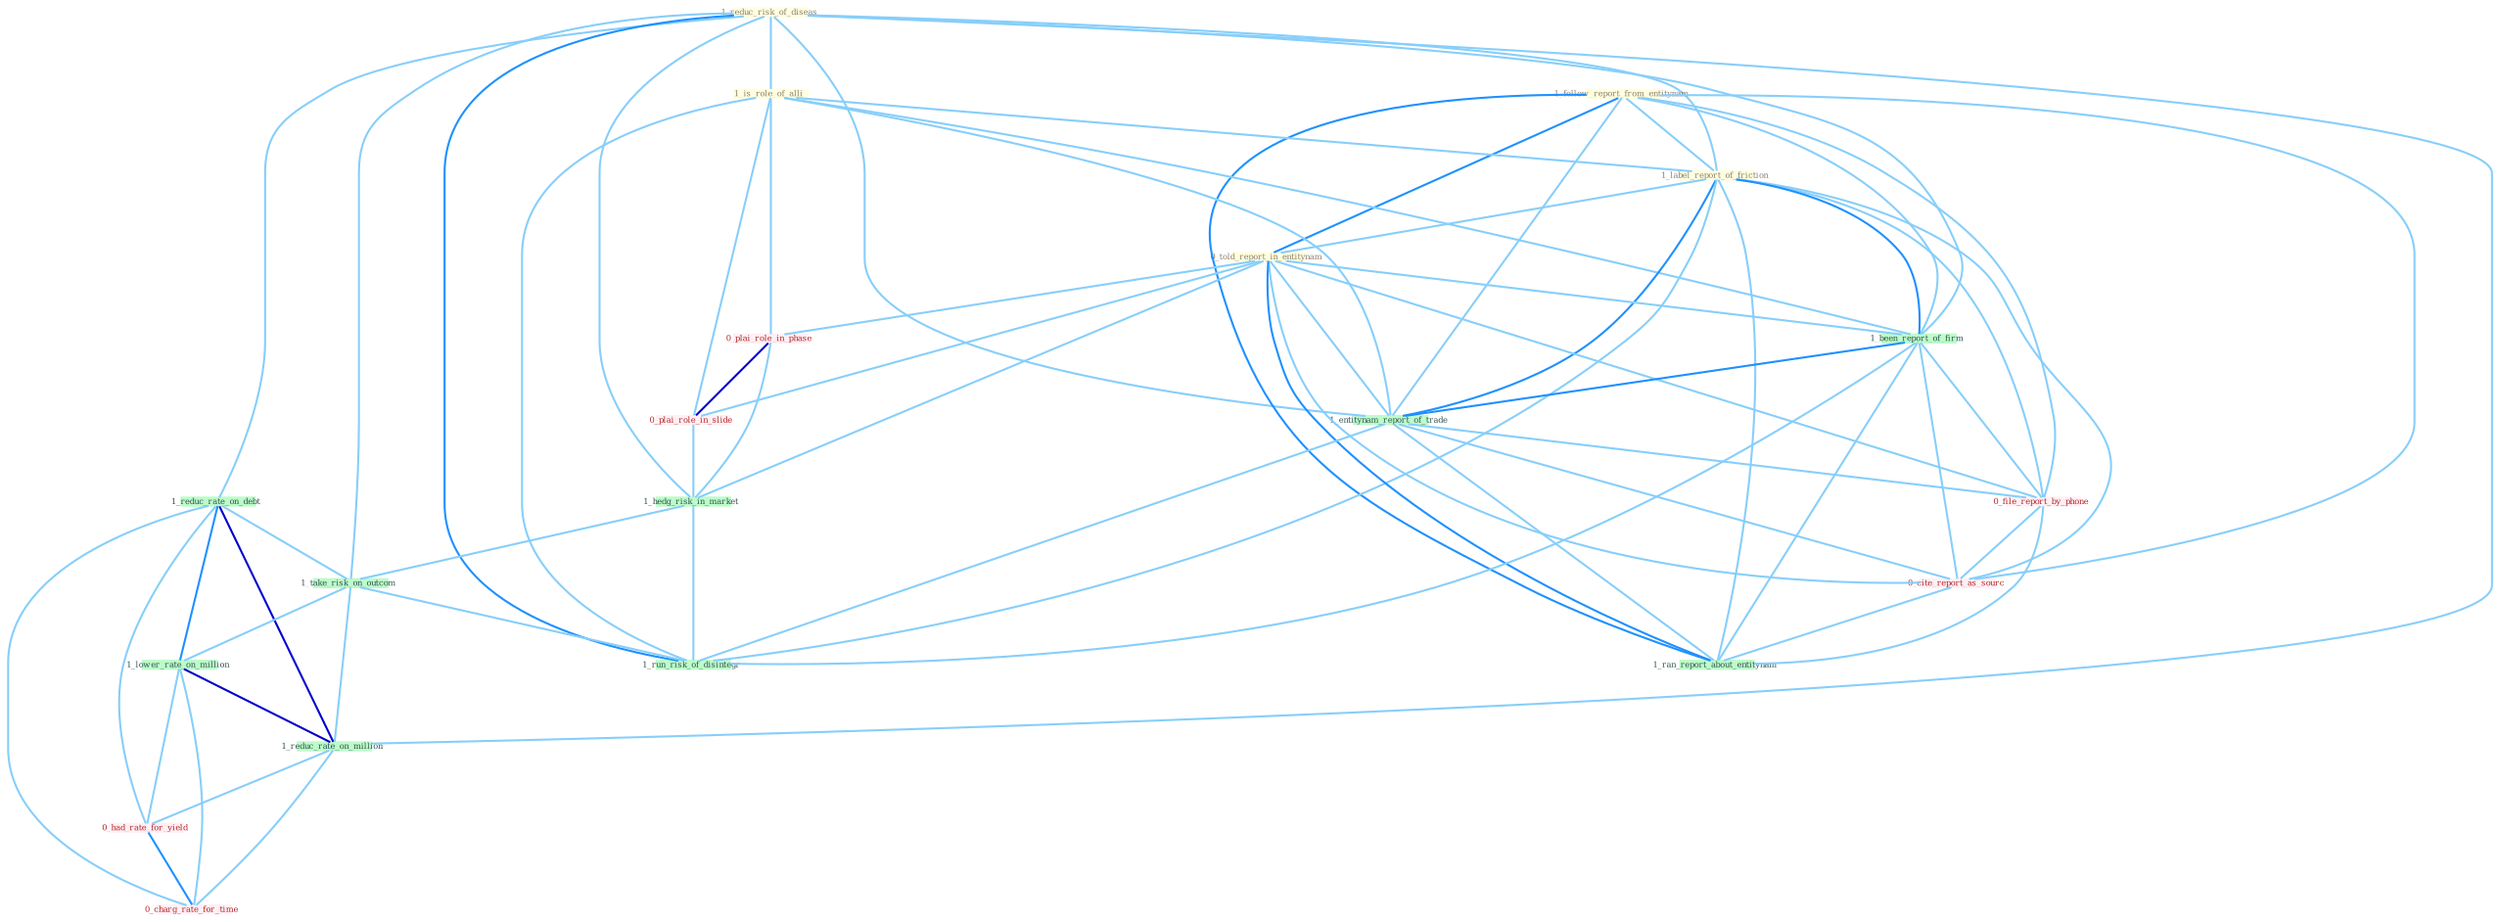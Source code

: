 Graph G{ 
    node
    [shape=polygon,style=filled,width=.5,height=.06,color="#BDFCC9",fixedsize=true,fontsize=4,
    fontcolor="#2f4f4f"];
    {node
    [color="#ffffe0", fontcolor="#8b7d6b"] "1_reduc_risk_of_diseas " "1_follow_report_from_entitynam " "1_is_role_of_alli " "1_label_report_of_friction " "0_told_report_in_entitynam "}
{node [color="#fff0f5", fontcolor="#b22222"] "0_plai_role_in_phase " "0_plai_role_in_slide " "0_file_report_by_phone " "0_cite_report_as_sourc " "0_had_rate_for_yield " "0_charg_rate_for_time "}
edge [color="#B0E2FF"];

	"1_reduc_risk_of_diseas " -- "1_is_role_of_alli " [w="1", color="#87cefa" ];
	"1_reduc_risk_of_diseas " -- "1_label_report_of_friction " [w="1", color="#87cefa" ];
	"1_reduc_risk_of_diseas " -- "1_reduc_rate_on_debt " [w="1", color="#87cefa" ];
	"1_reduc_risk_of_diseas " -- "1_been_report_of_firm " [w="1", color="#87cefa" ];
	"1_reduc_risk_of_diseas " -- "1_entitynam_report_of_trade " [w="1", color="#87cefa" ];
	"1_reduc_risk_of_diseas " -- "1_hedg_risk_in_market " [w="1", color="#87cefa" ];
	"1_reduc_risk_of_diseas " -- "1_take_risk_on_outcom " [w="1", color="#87cefa" ];
	"1_reduc_risk_of_diseas " -- "1_reduc_rate_on_million " [w="1", color="#87cefa" ];
	"1_reduc_risk_of_diseas " -- "1_run_risk_of_disintegr " [w="2", color="#1e90ff" , len=0.8];
	"1_follow_report_from_entitynam " -- "1_label_report_of_friction " [w="1", color="#87cefa" ];
	"1_follow_report_from_entitynam " -- "0_told_report_in_entitynam " [w="2", color="#1e90ff" , len=0.8];
	"1_follow_report_from_entitynam " -- "1_been_report_of_firm " [w="1", color="#87cefa" ];
	"1_follow_report_from_entitynam " -- "1_entitynam_report_of_trade " [w="1", color="#87cefa" ];
	"1_follow_report_from_entitynam " -- "0_file_report_by_phone " [w="1", color="#87cefa" ];
	"1_follow_report_from_entitynam " -- "0_cite_report_as_sourc " [w="1", color="#87cefa" ];
	"1_follow_report_from_entitynam " -- "1_ran_report_about_entitynam " [w="2", color="#1e90ff" , len=0.8];
	"1_is_role_of_alli " -- "1_label_report_of_friction " [w="1", color="#87cefa" ];
	"1_is_role_of_alli " -- "0_plai_role_in_phase " [w="1", color="#87cefa" ];
	"1_is_role_of_alli " -- "1_been_report_of_firm " [w="1", color="#87cefa" ];
	"1_is_role_of_alli " -- "0_plai_role_in_slide " [w="1", color="#87cefa" ];
	"1_is_role_of_alli " -- "1_entitynam_report_of_trade " [w="1", color="#87cefa" ];
	"1_is_role_of_alli " -- "1_run_risk_of_disintegr " [w="1", color="#87cefa" ];
	"1_label_report_of_friction " -- "0_told_report_in_entitynam " [w="1", color="#87cefa" ];
	"1_label_report_of_friction " -- "1_been_report_of_firm " [w="2", color="#1e90ff" , len=0.8];
	"1_label_report_of_friction " -- "1_entitynam_report_of_trade " [w="2", color="#1e90ff" , len=0.8];
	"1_label_report_of_friction " -- "0_file_report_by_phone " [w="1", color="#87cefa" ];
	"1_label_report_of_friction " -- "0_cite_report_as_sourc " [w="1", color="#87cefa" ];
	"1_label_report_of_friction " -- "1_run_risk_of_disintegr " [w="1", color="#87cefa" ];
	"1_label_report_of_friction " -- "1_ran_report_about_entitynam " [w="1", color="#87cefa" ];
	"0_told_report_in_entitynam " -- "0_plai_role_in_phase " [w="1", color="#87cefa" ];
	"0_told_report_in_entitynam " -- "1_been_report_of_firm " [w="1", color="#87cefa" ];
	"0_told_report_in_entitynam " -- "0_plai_role_in_slide " [w="1", color="#87cefa" ];
	"0_told_report_in_entitynam " -- "1_entitynam_report_of_trade " [w="1", color="#87cefa" ];
	"0_told_report_in_entitynam " -- "1_hedg_risk_in_market " [w="1", color="#87cefa" ];
	"0_told_report_in_entitynam " -- "0_file_report_by_phone " [w="1", color="#87cefa" ];
	"0_told_report_in_entitynam " -- "0_cite_report_as_sourc " [w="1", color="#87cefa" ];
	"0_told_report_in_entitynam " -- "1_ran_report_about_entitynam " [w="2", color="#1e90ff" , len=0.8];
	"1_reduc_rate_on_debt " -- "1_take_risk_on_outcom " [w="1", color="#87cefa" ];
	"1_reduc_rate_on_debt " -- "1_lower_rate_on_million " [w="2", color="#1e90ff" , len=0.8];
	"1_reduc_rate_on_debt " -- "1_reduc_rate_on_million " [w="3", color="#0000cd" , len=0.6];
	"1_reduc_rate_on_debt " -- "0_had_rate_for_yield " [w="1", color="#87cefa" ];
	"1_reduc_rate_on_debt " -- "0_charg_rate_for_time " [w="1", color="#87cefa" ];
	"0_plai_role_in_phase " -- "0_plai_role_in_slide " [w="3", color="#0000cd" , len=0.6];
	"0_plai_role_in_phase " -- "1_hedg_risk_in_market " [w="1", color="#87cefa" ];
	"1_been_report_of_firm " -- "1_entitynam_report_of_trade " [w="2", color="#1e90ff" , len=0.8];
	"1_been_report_of_firm " -- "0_file_report_by_phone " [w="1", color="#87cefa" ];
	"1_been_report_of_firm " -- "0_cite_report_as_sourc " [w="1", color="#87cefa" ];
	"1_been_report_of_firm " -- "1_run_risk_of_disintegr " [w="1", color="#87cefa" ];
	"1_been_report_of_firm " -- "1_ran_report_about_entitynam " [w="1", color="#87cefa" ];
	"0_plai_role_in_slide " -- "1_hedg_risk_in_market " [w="1", color="#87cefa" ];
	"1_entitynam_report_of_trade " -- "0_file_report_by_phone " [w="1", color="#87cefa" ];
	"1_entitynam_report_of_trade " -- "0_cite_report_as_sourc " [w="1", color="#87cefa" ];
	"1_entitynam_report_of_trade " -- "1_run_risk_of_disintegr " [w="1", color="#87cefa" ];
	"1_entitynam_report_of_trade " -- "1_ran_report_about_entitynam " [w="1", color="#87cefa" ];
	"1_hedg_risk_in_market " -- "1_take_risk_on_outcom " [w="1", color="#87cefa" ];
	"1_hedg_risk_in_market " -- "1_run_risk_of_disintegr " [w="1", color="#87cefa" ];
	"1_take_risk_on_outcom " -- "1_lower_rate_on_million " [w="1", color="#87cefa" ];
	"1_take_risk_on_outcom " -- "1_reduc_rate_on_million " [w="1", color="#87cefa" ];
	"1_take_risk_on_outcom " -- "1_run_risk_of_disintegr " [w="1", color="#87cefa" ];
	"0_file_report_by_phone " -- "0_cite_report_as_sourc " [w="1", color="#87cefa" ];
	"0_file_report_by_phone " -- "1_ran_report_about_entitynam " [w="1", color="#87cefa" ];
	"0_cite_report_as_sourc " -- "1_ran_report_about_entitynam " [w="1", color="#87cefa" ];
	"1_lower_rate_on_million " -- "1_reduc_rate_on_million " [w="3", color="#0000cd" , len=0.6];
	"1_lower_rate_on_million " -- "0_had_rate_for_yield " [w="1", color="#87cefa" ];
	"1_lower_rate_on_million " -- "0_charg_rate_for_time " [w="1", color="#87cefa" ];
	"1_reduc_rate_on_million " -- "0_had_rate_for_yield " [w="1", color="#87cefa" ];
	"1_reduc_rate_on_million " -- "0_charg_rate_for_time " [w="1", color="#87cefa" ];
	"0_had_rate_for_yield " -- "0_charg_rate_for_time " [w="2", color="#1e90ff" , len=0.8];
}